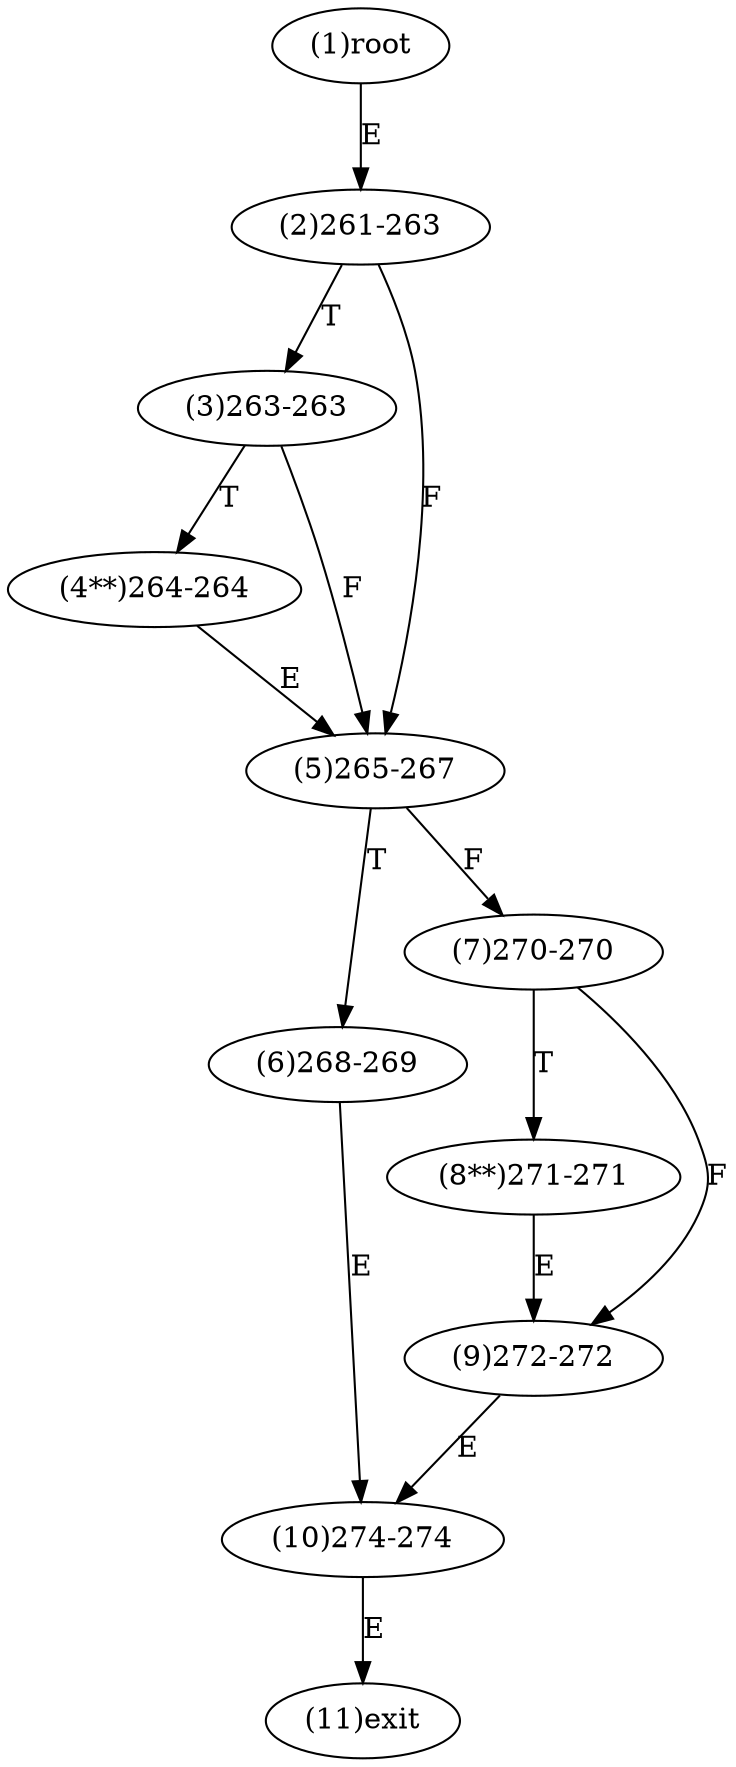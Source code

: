 digraph "" { 
1[ label="(1)root"];
2[ label="(2)261-263"];
3[ label="(3)263-263"];
4[ label="(4**)264-264"];
5[ label="(5)265-267"];
6[ label="(6)268-269"];
7[ label="(7)270-270"];
8[ label="(8**)271-271"];
9[ label="(9)272-272"];
10[ label="(10)274-274"];
11[ label="(11)exit"];
1->2[ label="E"];
2->5[ label="F"];
2->3[ label="T"];
3->5[ label="F"];
3->4[ label="T"];
4->5[ label="E"];
5->7[ label="F"];
5->6[ label="T"];
6->10[ label="E"];
7->9[ label="F"];
7->8[ label="T"];
8->9[ label="E"];
9->10[ label="E"];
10->11[ label="E"];
}